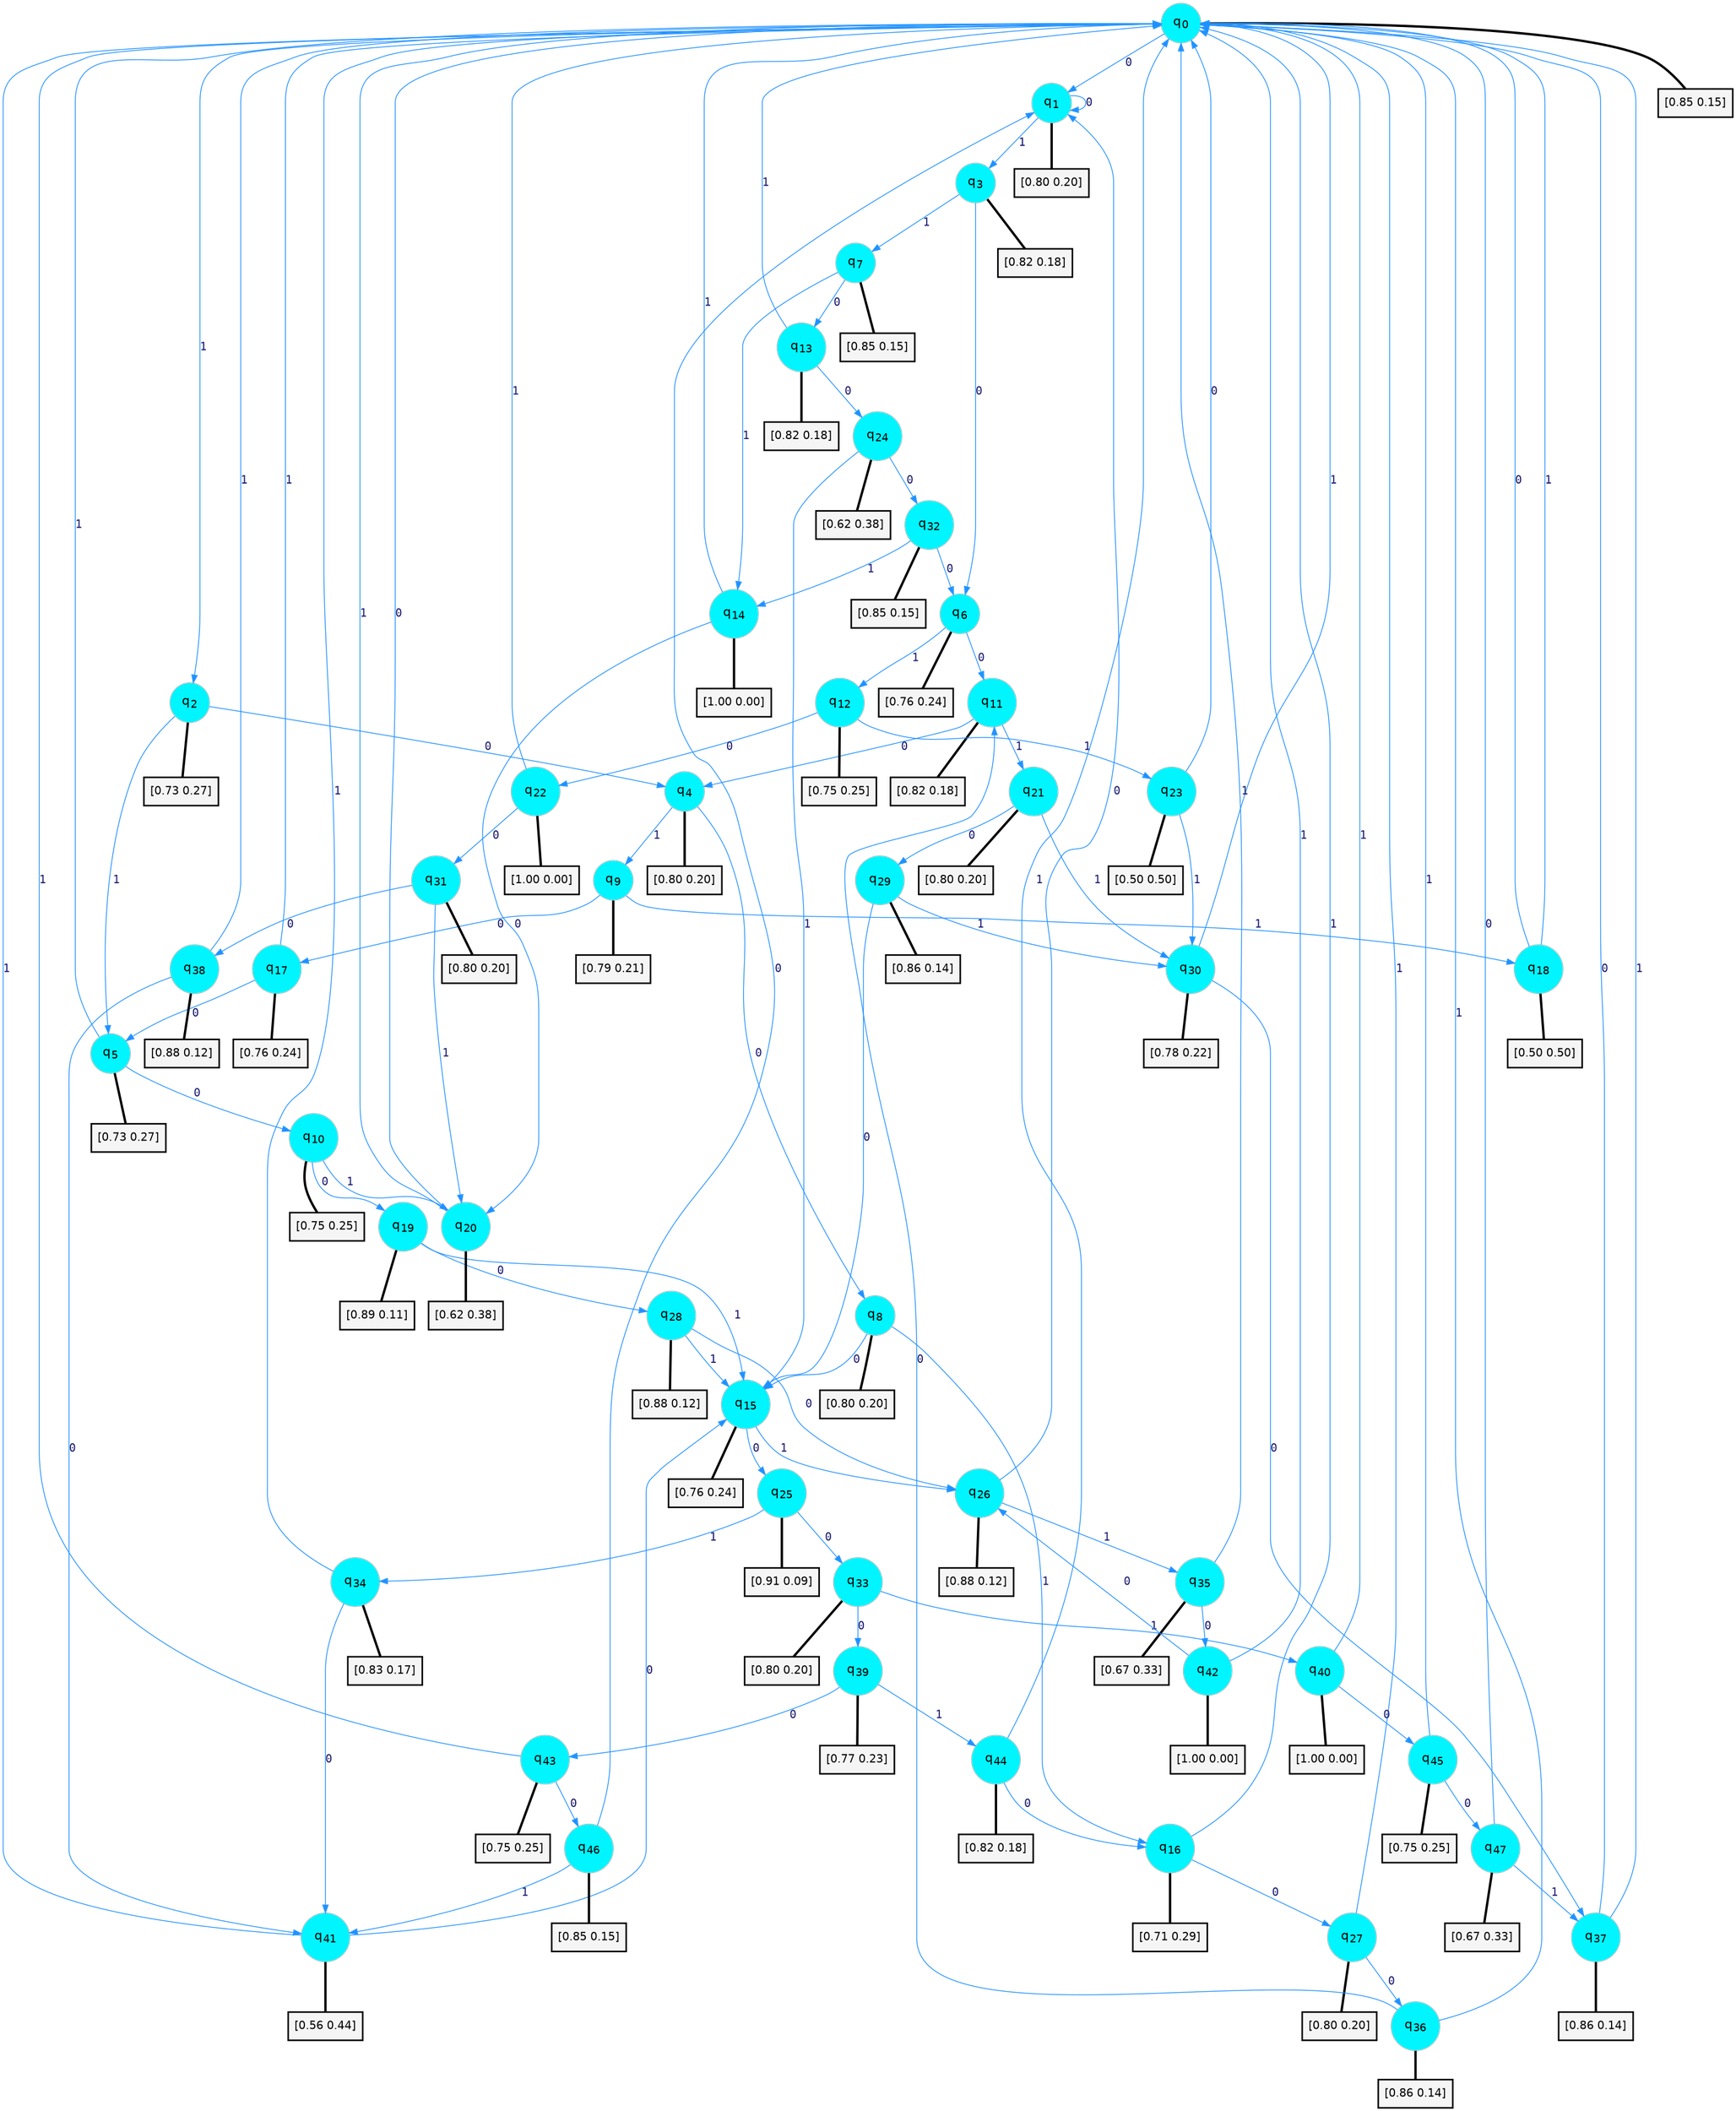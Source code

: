 digraph G {
graph [
bgcolor=transparent, dpi=300, rankdir=TD, size="40,25"];
node [
color=gray, fillcolor=turquoise1, fontcolor=black, fontname=Helvetica, fontsize=16, fontweight=bold, shape=circle, style=filled];
edge [
arrowsize=1, color=dodgerblue1, fontcolor=midnightblue, fontname=courier, fontweight=bold, penwidth=1, style=solid, weight=20];
0[label=<q<SUB>0</SUB>>];
1[label=<q<SUB>1</SUB>>];
2[label=<q<SUB>2</SUB>>];
3[label=<q<SUB>3</SUB>>];
4[label=<q<SUB>4</SUB>>];
5[label=<q<SUB>5</SUB>>];
6[label=<q<SUB>6</SUB>>];
7[label=<q<SUB>7</SUB>>];
8[label=<q<SUB>8</SUB>>];
9[label=<q<SUB>9</SUB>>];
10[label=<q<SUB>10</SUB>>];
11[label=<q<SUB>11</SUB>>];
12[label=<q<SUB>12</SUB>>];
13[label=<q<SUB>13</SUB>>];
14[label=<q<SUB>14</SUB>>];
15[label=<q<SUB>15</SUB>>];
16[label=<q<SUB>16</SUB>>];
17[label=<q<SUB>17</SUB>>];
18[label=<q<SUB>18</SUB>>];
19[label=<q<SUB>19</SUB>>];
20[label=<q<SUB>20</SUB>>];
21[label=<q<SUB>21</SUB>>];
22[label=<q<SUB>22</SUB>>];
23[label=<q<SUB>23</SUB>>];
24[label=<q<SUB>24</SUB>>];
25[label=<q<SUB>25</SUB>>];
26[label=<q<SUB>26</SUB>>];
27[label=<q<SUB>27</SUB>>];
28[label=<q<SUB>28</SUB>>];
29[label=<q<SUB>29</SUB>>];
30[label=<q<SUB>30</SUB>>];
31[label=<q<SUB>31</SUB>>];
32[label=<q<SUB>32</SUB>>];
33[label=<q<SUB>33</SUB>>];
34[label=<q<SUB>34</SUB>>];
35[label=<q<SUB>35</SUB>>];
36[label=<q<SUB>36</SUB>>];
37[label=<q<SUB>37</SUB>>];
38[label=<q<SUB>38</SUB>>];
39[label=<q<SUB>39</SUB>>];
40[label=<q<SUB>40</SUB>>];
41[label=<q<SUB>41</SUB>>];
42[label=<q<SUB>42</SUB>>];
43[label=<q<SUB>43</SUB>>];
44[label=<q<SUB>44</SUB>>];
45[label=<q<SUB>45</SUB>>];
46[label=<q<SUB>46</SUB>>];
47[label=<q<SUB>47</SUB>>];
48[label="[0.85 0.15]", shape=box,fontcolor=black, fontname=Helvetica, fontsize=14, penwidth=2, fillcolor=whitesmoke,color=black];
49[label="[0.80 0.20]", shape=box,fontcolor=black, fontname=Helvetica, fontsize=14, penwidth=2, fillcolor=whitesmoke,color=black];
50[label="[0.73 0.27]", shape=box,fontcolor=black, fontname=Helvetica, fontsize=14, penwidth=2, fillcolor=whitesmoke,color=black];
51[label="[0.82 0.18]", shape=box,fontcolor=black, fontname=Helvetica, fontsize=14, penwidth=2, fillcolor=whitesmoke,color=black];
52[label="[0.80 0.20]", shape=box,fontcolor=black, fontname=Helvetica, fontsize=14, penwidth=2, fillcolor=whitesmoke,color=black];
53[label="[0.73 0.27]", shape=box,fontcolor=black, fontname=Helvetica, fontsize=14, penwidth=2, fillcolor=whitesmoke,color=black];
54[label="[0.76 0.24]", shape=box,fontcolor=black, fontname=Helvetica, fontsize=14, penwidth=2, fillcolor=whitesmoke,color=black];
55[label="[0.85 0.15]", shape=box,fontcolor=black, fontname=Helvetica, fontsize=14, penwidth=2, fillcolor=whitesmoke,color=black];
56[label="[0.80 0.20]", shape=box,fontcolor=black, fontname=Helvetica, fontsize=14, penwidth=2, fillcolor=whitesmoke,color=black];
57[label="[0.79 0.21]", shape=box,fontcolor=black, fontname=Helvetica, fontsize=14, penwidth=2, fillcolor=whitesmoke,color=black];
58[label="[0.75 0.25]", shape=box,fontcolor=black, fontname=Helvetica, fontsize=14, penwidth=2, fillcolor=whitesmoke,color=black];
59[label="[0.82 0.18]", shape=box,fontcolor=black, fontname=Helvetica, fontsize=14, penwidth=2, fillcolor=whitesmoke,color=black];
60[label="[0.75 0.25]", shape=box,fontcolor=black, fontname=Helvetica, fontsize=14, penwidth=2, fillcolor=whitesmoke,color=black];
61[label="[0.82 0.18]", shape=box,fontcolor=black, fontname=Helvetica, fontsize=14, penwidth=2, fillcolor=whitesmoke,color=black];
62[label="[1.00 0.00]", shape=box,fontcolor=black, fontname=Helvetica, fontsize=14, penwidth=2, fillcolor=whitesmoke,color=black];
63[label="[0.76 0.24]", shape=box,fontcolor=black, fontname=Helvetica, fontsize=14, penwidth=2, fillcolor=whitesmoke,color=black];
64[label="[0.71 0.29]", shape=box,fontcolor=black, fontname=Helvetica, fontsize=14, penwidth=2, fillcolor=whitesmoke,color=black];
65[label="[0.76 0.24]", shape=box,fontcolor=black, fontname=Helvetica, fontsize=14, penwidth=2, fillcolor=whitesmoke,color=black];
66[label="[0.50 0.50]", shape=box,fontcolor=black, fontname=Helvetica, fontsize=14, penwidth=2, fillcolor=whitesmoke,color=black];
67[label="[0.89 0.11]", shape=box,fontcolor=black, fontname=Helvetica, fontsize=14, penwidth=2, fillcolor=whitesmoke,color=black];
68[label="[0.62 0.38]", shape=box,fontcolor=black, fontname=Helvetica, fontsize=14, penwidth=2, fillcolor=whitesmoke,color=black];
69[label="[0.80 0.20]", shape=box,fontcolor=black, fontname=Helvetica, fontsize=14, penwidth=2, fillcolor=whitesmoke,color=black];
70[label="[1.00 0.00]", shape=box,fontcolor=black, fontname=Helvetica, fontsize=14, penwidth=2, fillcolor=whitesmoke,color=black];
71[label="[0.50 0.50]", shape=box,fontcolor=black, fontname=Helvetica, fontsize=14, penwidth=2, fillcolor=whitesmoke,color=black];
72[label="[0.62 0.38]", shape=box,fontcolor=black, fontname=Helvetica, fontsize=14, penwidth=2, fillcolor=whitesmoke,color=black];
73[label="[0.91 0.09]", shape=box,fontcolor=black, fontname=Helvetica, fontsize=14, penwidth=2, fillcolor=whitesmoke,color=black];
74[label="[0.88 0.12]", shape=box,fontcolor=black, fontname=Helvetica, fontsize=14, penwidth=2, fillcolor=whitesmoke,color=black];
75[label="[0.80 0.20]", shape=box,fontcolor=black, fontname=Helvetica, fontsize=14, penwidth=2, fillcolor=whitesmoke,color=black];
76[label="[0.88 0.12]", shape=box,fontcolor=black, fontname=Helvetica, fontsize=14, penwidth=2, fillcolor=whitesmoke,color=black];
77[label="[0.86 0.14]", shape=box,fontcolor=black, fontname=Helvetica, fontsize=14, penwidth=2, fillcolor=whitesmoke,color=black];
78[label="[0.78 0.22]", shape=box,fontcolor=black, fontname=Helvetica, fontsize=14, penwidth=2, fillcolor=whitesmoke,color=black];
79[label="[0.80 0.20]", shape=box,fontcolor=black, fontname=Helvetica, fontsize=14, penwidth=2, fillcolor=whitesmoke,color=black];
80[label="[0.85 0.15]", shape=box,fontcolor=black, fontname=Helvetica, fontsize=14, penwidth=2, fillcolor=whitesmoke,color=black];
81[label="[0.80 0.20]", shape=box,fontcolor=black, fontname=Helvetica, fontsize=14, penwidth=2, fillcolor=whitesmoke,color=black];
82[label="[0.83 0.17]", shape=box,fontcolor=black, fontname=Helvetica, fontsize=14, penwidth=2, fillcolor=whitesmoke,color=black];
83[label="[0.67 0.33]", shape=box,fontcolor=black, fontname=Helvetica, fontsize=14, penwidth=2, fillcolor=whitesmoke,color=black];
84[label="[0.86 0.14]", shape=box,fontcolor=black, fontname=Helvetica, fontsize=14, penwidth=2, fillcolor=whitesmoke,color=black];
85[label="[0.86 0.14]", shape=box,fontcolor=black, fontname=Helvetica, fontsize=14, penwidth=2, fillcolor=whitesmoke,color=black];
86[label="[0.88 0.12]", shape=box,fontcolor=black, fontname=Helvetica, fontsize=14, penwidth=2, fillcolor=whitesmoke,color=black];
87[label="[0.77 0.23]", shape=box,fontcolor=black, fontname=Helvetica, fontsize=14, penwidth=2, fillcolor=whitesmoke,color=black];
88[label="[1.00 0.00]", shape=box,fontcolor=black, fontname=Helvetica, fontsize=14, penwidth=2, fillcolor=whitesmoke,color=black];
89[label="[0.56 0.44]", shape=box,fontcolor=black, fontname=Helvetica, fontsize=14, penwidth=2, fillcolor=whitesmoke,color=black];
90[label="[1.00 0.00]", shape=box,fontcolor=black, fontname=Helvetica, fontsize=14, penwidth=2, fillcolor=whitesmoke,color=black];
91[label="[0.75 0.25]", shape=box,fontcolor=black, fontname=Helvetica, fontsize=14, penwidth=2, fillcolor=whitesmoke,color=black];
92[label="[0.82 0.18]", shape=box,fontcolor=black, fontname=Helvetica, fontsize=14, penwidth=2, fillcolor=whitesmoke,color=black];
93[label="[0.75 0.25]", shape=box,fontcolor=black, fontname=Helvetica, fontsize=14, penwidth=2, fillcolor=whitesmoke,color=black];
94[label="[0.85 0.15]", shape=box,fontcolor=black, fontname=Helvetica, fontsize=14, penwidth=2, fillcolor=whitesmoke,color=black];
95[label="[0.67 0.33]", shape=box,fontcolor=black, fontname=Helvetica, fontsize=14, penwidth=2, fillcolor=whitesmoke,color=black];
0->1 [label=0];
0->2 [label=1];
0->48 [arrowhead=none, penwidth=3,color=black];
1->1 [label=0];
1->3 [label=1];
1->49 [arrowhead=none, penwidth=3,color=black];
2->4 [label=0];
2->5 [label=1];
2->50 [arrowhead=none, penwidth=3,color=black];
3->6 [label=0];
3->7 [label=1];
3->51 [arrowhead=none, penwidth=3,color=black];
4->8 [label=0];
4->9 [label=1];
4->52 [arrowhead=none, penwidth=3,color=black];
5->10 [label=0];
5->0 [label=1];
5->53 [arrowhead=none, penwidth=3,color=black];
6->11 [label=0];
6->12 [label=1];
6->54 [arrowhead=none, penwidth=3,color=black];
7->13 [label=0];
7->14 [label=1];
7->55 [arrowhead=none, penwidth=3,color=black];
8->15 [label=0];
8->16 [label=1];
8->56 [arrowhead=none, penwidth=3,color=black];
9->17 [label=0];
9->18 [label=1];
9->57 [arrowhead=none, penwidth=3,color=black];
10->19 [label=0];
10->20 [label=1];
10->58 [arrowhead=none, penwidth=3,color=black];
11->4 [label=0];
11->21 [label=1];
11->59 [arrowhead=none, penwidth=3,color=black];
12->22 [label=0];
12->23 [label=1];
12->60 [arrowhead=none, penwidth=3,color=black];
13->24 [label=0];
13->0 [label=1];
13->61 [arrowhead=none, penwidth=3,color=black];
14->20 [label=0];
14->0 [label=1];
14->62 [arrowhead=none, penwidth=3,color=black];
15->25 [label=0];
15->26 [label=1];
15->63 [arrowhead=none, penwidth=3,color=black];
16->27 [label=0];
16->0 [label=1];
16->64 [arrowhead=none, penwidth=3,color=black];
17->5 [label=0];
17->0 [label=1];
17->65 [arrowhead=none, penwidth=3,color=black];
18->0 [label=0];
18->0 [label=1];
18->66 [arrowhead=none, penwidth=3,color=black];
19->28 [label=0];
19->15 [label=1];
19->67 [arrowhead=none, penwidth=3,color=black];
20->0 [label=0];
20->0 [label=1];
20->68 [arrowhead=none, penwidth=3,color=black];
21->29 [label=0];
21->30 [label=1];
21->69 [arrowhead=none, penwidth=3,color=black];
22->31 [label=0];
22->0 [label=1];
22->70 [arrowhead=none, penwidth=3,color=black];
23->0 [label=0];
23->30 [label=1];
23->71 [arrowhead=none, penwidth=3,color=black];
24->32 [label=0];
24->15 [label=1];
24->72 [arrowhead=none, penwidth=3,color=black];
25->33 [label=0];
25->34 [label=1];
25->73 [arrowhead=none, penwidth=3,color=black];
26->1 [label=0];
26->35 [label=1];
26->74 [arrowhead=none, penwidth=3,color=black];
27->36 [label=0];
27->0 [label=1];
27->75 [arrowhead=none, penwidth=3,color=black];
28->26 [label=0];
28->15 [label=1];
28->76 [arrowhead=none, penwidth=3,color=black];
29->15 [label=0];
29->30 [label=1];
29->77 [arrowhead=none, penwidth=3,color=black];
30->37 [label=0];
30->0 [label=1];
30->78 [arrowhead=none, penwidth=3,color=black];
31->38 [label=0];
31->20 [label=1];
31->79 [arrowhead=none, penwidth=3,color=black];
32->6 [label=0];
32->14 [label=1];
32->80 [arrowhead=none, penwidth=3,color=black];
33->39 [label=0];
33->40 [label=1];
33->81 [arrowhead=none, penwidth=3,color=black];
34->41 [label=0];
34->0 [label=1];
34->82 [arrowhead=none, penwidth=3,color=black];
35->42 [label=0];
35->0 [label=1];
35->83 [arrowhead=none, penwidth=3,color=black];
36->11 [label=0];
36->0 [label=1];
36->84 [arrowhead=none, penwidth=3,color=black];
37->0 [label=0];
37->0 [label=1];
37->85 [arrowhead=none, penwidth=3,color=black];
38->41 [label=0];
38->0 [label=1];
38->86 [arrowhead=none, penwidth=3,color=black];
39->43 [label=0];
39->44 [label=1];
39->87 [arrowhead=none, penwidth=3,color=black];
40->45 [label=0];
40->0 [label=1];
40->88 [arrowhead=none, penwidth=3,color=black];
41->15 [label=0];
41->0 [label=1];
41->89 [arrowhead=none, penwidth=3,color=black];
42->26 [label=0];
42->0 [label=1];
42->90 [arrowhead=none, penwidth=3,color=black];
43->46 [label=0];
43->0 [label=1];
43->91 [arrowhead=none, penwidth=3,color=black];
44->16 [label=0];
44->0 [label=1];
44->92 [arrowhead=none, penwidth=3,color=black];
45->47 [label=0];
45->0 [label=1];
45->93 [arrowhead=none, penwidth=3,color=black];
46->1 [label=0];
46->41 [label=1];
46->94 [arrowhead=none, penwidth=3,color=black];
47->0 [label=0];
47->37 [label=1];
47->95 [arrowhead=none, penwidth=3,color=black];
}
